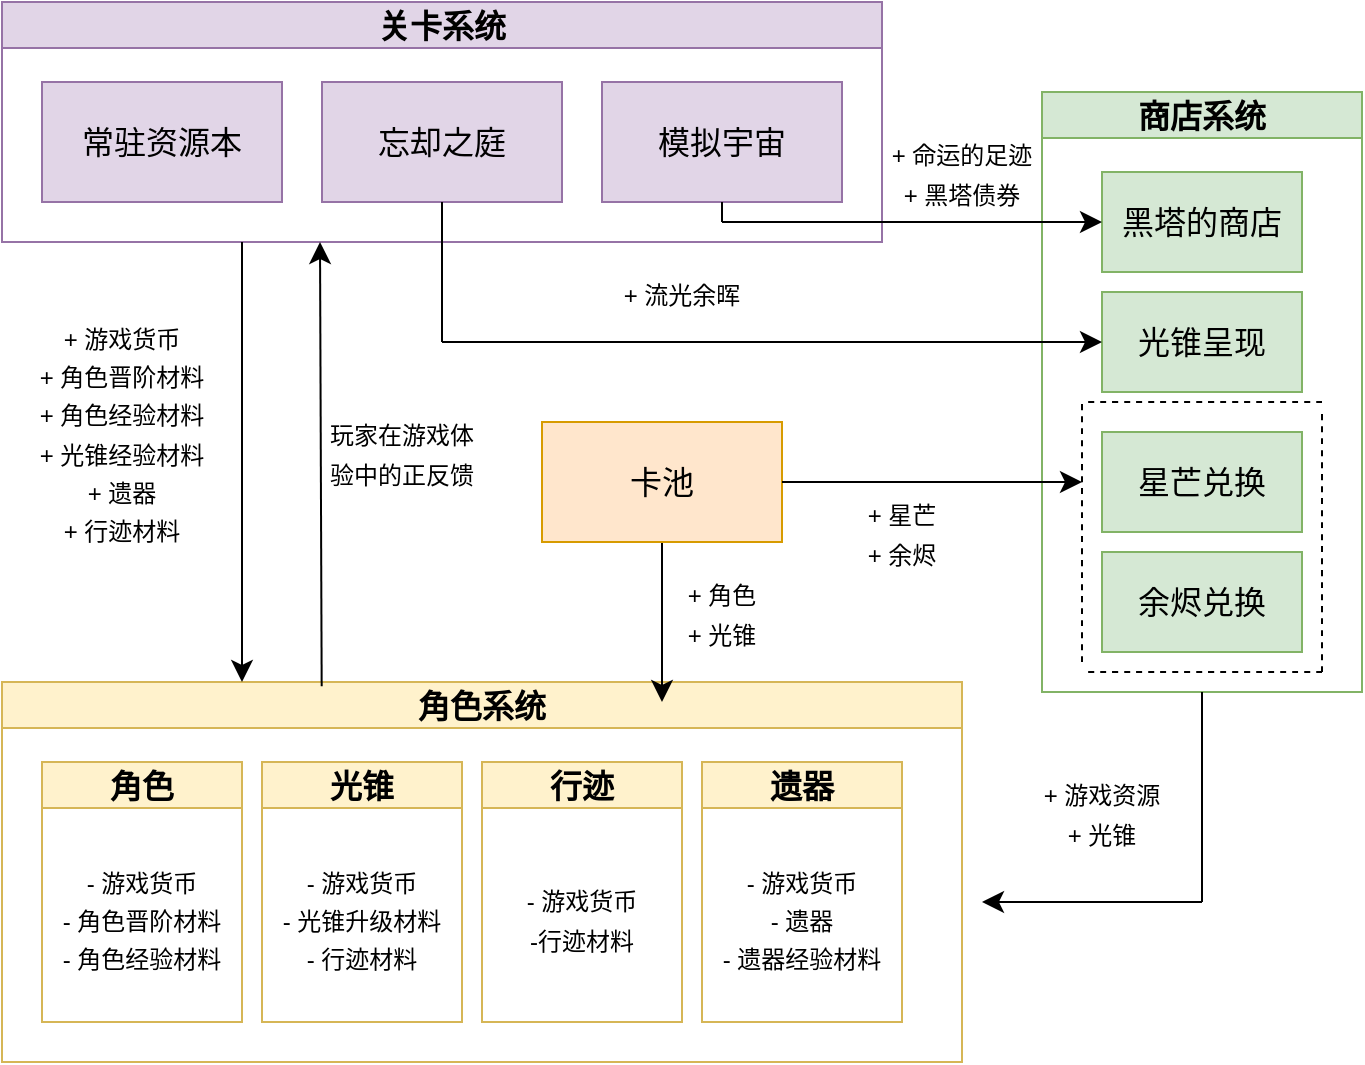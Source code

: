 <mxfile version="21.6.1" type="device">
  <diagram name="第 1 页" id="4NOU7wdEWxm20PrpenoO">
    <mxGraphModel dx="1312" dy="883" grid="1" gridSize="10" guides="1" tooltips="1" connect="1" arrows="1" fold="1" page="0" pageScale="1" pageWidth="1169" pageHeight="1654" math="0" shadow="0">
      <root>
        <mxCell id="0" />
        <mxCell id="1" parent="0" />
        <mxCell id="iYvYhVMVUZi9X2GfowWt-1" value="关卡系统" style="swimlane;whiteSpace=wrap;html=1;fontSize=16;fillColor=#e1d5e7;strokeColor=#9673a6;" parent="1" vertex="1">
          <mxGeometry x="-40" width="440" height="120" as="geometry" />
        </mxCell>
        <mxCell id="zfapHkokgW_8U24ElMoX-3" value="常驻资源本" style="rounded=0;whiteSpace=wrap;html=1;fontSize=16;fillColor=#e1d5e7;strokeColor=#9673a6;" vertex="1" parent="iYvYhVMVUZi9X2GfowWt-1">
          <mxGeometry x="20" y="40" width="120" height="60" as="geometry" />
        </mxCell>
        <mxCell id="zfapHkokgW_8U24ElMoX-6" value="忘却之庭" style="rounded=0;whiteSpace=wrap;html=1;fontSize=16;fillColor=#e1d5e7;strokeColor=#9673a6;" vertex="1" parent="iYvYhVMVUZi9X2GfowWt-1">
          <mxGeometry x="160" y="40" width="120" height="60" as="geometry" />
        </mxCell>
        <mxCell id="zfapHkokgW_8U24ElMoX-2" value="模拟宇宙" style="rounded=0;whiteSpace=wrap;html=1;fontSize=16;fillColor=#e1d5e7;strokeColor=#9673a6;" vertex="1" parent="iYvYhVMVUZi9X2GfowWt-1">
          <mxGeometry x="300" y="40" width="120" height="60" as="geometry" />
        </mxCell>
        <mxCell id="zfapHkokgW_8U24ElMoX-11" value="角色系统" style="swimlane;whiteSpace=wrap;html=1;fontSize=16;fillColor=#fff2cc;strokeColor=#d6b656;" vertex="1" parent="1">
          <mxGeometry x="-40" y="340" width="480" height="190" as="geometry" />
        </mxCell>
        <mxCell id="zfapHkokgW_8U24ElMoX-22" value="角色" style="swimlane;whiteSpace=wrap;html=1;fontSize=16;fillColor=#fff2cc;strokeColor=#d6b656;" vertex="1" parent="zfapHkokgW_8U24ElMoX-11">
          <mxGeometry x="20" y="40" width="100" height="130" as="geometry" />
        </mxCell>
        <mxCell id="zfapHkokgW_8U24ElMoX-84" value="&lt;font style=&quot;font-size: 12px;&quot;&gt;- 游戏货币&lt;br&gt;- 角色晋阶材料&lt;br style=&quot;border-color: var(--border-color);&quot;&gt;- 角色经验材料&lt;/font&gt;" style="text;html=1;strokeColor=none;fillColor=none;align=center;verticalAlign=middle;whiteSpace=wrap;rounded=0;fontSize=16;" vertex="1" parent="zfapHkokgW_8U24ElMoX-22">
          <mxGeometry y="25" width="100" height="105" as="geometry" />
        </mxCell>
        <mxCell id="zfapHkokgW_8U24ElMoX-27" value="光锥" style="swimlane;whiteSpace=wrap;html=1;fontSize=16;fillColor=#fff2cc;strokeColor=#d6b656;" vertex="1" parent="zfapHkokgW_8U24ElMoX-11">
          <mxGeometry x="130" y="40" width="100" height="130" as="geometry" />
        </mxCell>
        <mxCell id="zfapHkokgW_8U24ElMoX-28" value="&lt;span style=&quot;font-size: 12px;&quot;&gt;- 游戏货币&lt;br&gt;- 光锥升级材料&lt;br&gt;- 行迹材料&lt;br&gt;&lt;/span&gt;" style="text;html=1;strokeColor=none;fillColor=none;align=center;verticalAlign=middle;whiteSpace=wrap;rounded=0;fontSize=16;" vertex="1" parent="zfapHkokgW_8U24ElMoX-27">
          <mxGeometry y="25" width="100" height="105" as="geometry" />
        </mxCell>
        <mxCell id="zfapHkokgW_8U24ElMoX-77" value="遗器" style="swimlane;whiteSpace=wrap;html=1;fontSize=16;fillColor=#fff2cc;strokeColor=#d6b656;" vertex="1" parent="zfapHkokgW_8U24ElMoX-11">
          <mxGeometry x="350" y="40" width="100" height="130" as="geometry" />
        </mxCell>
        <mxCell id="zfapHkokgW_8U24ElMoX-79" value="&lt;div style=&quot;&quot;&gt;&lt;span style=&quot;font-size: 12px; background-color: initial;&quot;&gt;- 游戏货币&lt;/span&gt;&lt;/div&gt;&lt;div style=&quot;&quot;&gt;&lt;span style=&quot;font-size: 12px; background-color: initial;&quot;&gt;- 遗器&lt;/span&gt;&lt;/div&gt;&lt;div style=&quot;&quot;&gt;&lt;span style=&quot;font-size: 12px; background-color: initial;&quot;&gt;- 遗器经验材料&lt;/span&gt;&lt;/div&gt;" style="text;html=1;strokeColor=none;fillColor=none;align=center;verticalAlign=middle;whiteSpace=wrap;rounded=0;fontSize=16;" vertex="1" parent="zfapHkokgW_8U24ElMoX-77">
          <mxGeometry y="25" width="100" height="105" as="geometry" />
        </mxCell>
        <mxCell id="zfapHkokgW_8U24ElMoX-73" value="行迹" style="swimlane;whiteSpace=wrap;html=1;fontSize=16;fillColor=#fff2cc;strokeColor=#d6b656;" vertex="1" parent="zfapHkokgW_8U24ElMoX-11">
          <mxGeometry x="240" y="40" width="100" height="130" as="geometry" />
        </mxCell>
        <mxCell id="zfapHkokgW_8U24ElMoX-74" value="&lt;font style=&quot;font-size: 12px;&quot;&gt;- 游戏货币&lt;br&gt;-行迹材料&lt;br&gt;&lt;/font&gt;" style="text;html=1;strokeColor=none;fillColor=none;align=center;verticalAlign=middle;whiteSpace=wrap;rounded=0;fontSize=16;" vertex="1" parent="zfapHkokgW_8U24ElMoX-73">
          <mxGeometry y="25" width="100" height="105" as="geometry" />
        </mxCell>
        <mxCell id="zfapHkokgW_8U24ElMoX-18" value="&lt;font style=&quot;font-size: 12px;&quot;&gt;+ 游戏货币&lt;br&gt;+ 角色晋阶材料&lt;br&gt;+ 角色经验材料&lt;br&gt;+ 光锥经验材料&lt;br style=&quot;border-color: var(--border-color);&quot;&gt;+ 遗器&lt;br&gt;+ 行迹材料&lt;br&gt;&lt;/font&gt;" style="text;html=1;strokeColor=none;fillColor=none;align=center;verticalAlign=middle;whiteSpace=wrap;rounded=0;fontSize=16;" vertex="1" parent="1">
          <mxGeometry x="-30" y="130" width="100" height="170" as="geometry" />
        </mxCell>
        <mxCell id="zfapHkokgW_8U24ElMoX-37" value="商店系统" style="swimlane;whiteSpace=wrap;html=1;fontSize=16;fillColor=#d5e8d4;strokeColor=#82b366;" vertex="1" parent="1">
          <mxGeometry x="480" y="45" width="160" height="300" as="geometry" />
        </mxCell>
        <mxCell id="zfapHkokgW_8U24ElMoX-38" value="黑塔的商店" style="rounded=0;whiteSpace=wrap;html=1;fontSize=16;fillColor=#d5e8d4;strokeColor=#82b366;" vertex="1" parent="zfapHkokgW_8U24ElMoX-37">
          <mxGeometry x="30" y="40" width="100" height="50" as="geometry" />
        </mxCell>
        <mxCell id="zfapHkokgW_8U24ElMoX-39" value="光锥呈现" style="rounded=0;whiteSpace=wrap;html=1;fontSize=16;fillColor=#d5e8d4;strokeColor=#82b366;" vertex="1" parent="zfapHkokgW_8U24ElMoX-37">
          <mxGeometry x="30" y="100" width="100" height="50" as="geometry" />
        </mxCell>
        <mxCell id="zfapHkokgW_8U24ElMoX-43" value="星芒兑换" style="rounded=0;whiteSpace=wrap;html=1;fontSize=16;fillColor=#d5e8d4;strokeColor=#82b366;" vertex="1" parent="zfapHkokgW_8U24ElMoX-37">
          <mxGeometry x="30" y="170" width="100" height="50" as="geometry" />
        </mxCell>
        <mxCell id="zfapHkokgW_8U24ElMoX-44" value="余烬兑换" style="rounded=0;whiteSpace=wrap;html=1;fontSize=16;fillColor=#d5e8d4;strokeColor=#82b366;" vertex="1" parent="zfapHkokgW_8U24ElMoX-37">
          <mxGeometry x="30" y="230" width="100" height="50" as="geometry" />
        </mxCell>
        <mxCell id="zfapHkokgW_8U24ElMoX-87" value="" style="group" vertex="1" connectable="0" parent="zfapHkokgW_8U24ElMoX-37">
          <mxGeometry x="20" y="160" width="120" height="130" as="geometry" />
        </mxCell>
        <mxCell id="zfapHkokgW_8U24ElMoX-48" value="" style="endArrow=none;dashed=1;html=1;rounded=0;fontSize=12;startSize=8;endSize=8;curved=1;" edge="1" parent="zfapHkokgW_8U24ElMoX-87">
          <mxGeometry width="50" height="50" relative="1" as="geometry">
            <mxPoint x="120" y="130" as="sourcePoint" />
            <mxPoint x="120" as="targetPoint" />
          </mxGeometry>
        </mxCell>
        <mxCell id="zfapHkokgW_8U24ElMoX-50" value="" style="endArrow=none;dashed=1;html=1;rounded=0;fontSize=12;startSize=8;endSize=8;curved=1;" edge="1" parent="zfapHkokgW_8U24ElMoX-87">
          <mxGeometry width="50" height="50" relative="1" as="geometry">
            <mxPoint x="120" y="130" as="sourcePoint" />
            <mxPoint y="130" as="targetPoint" />
          </mxGeometry>
        </mxCell>
        <mxCell id="zfapHkokgW_8U24ElMoX-53" style="edgeStyle=none;curved=1;rounded=0;orthogonalLoop=1;jettySize=auto;html=1;exitX=0.5;exitY=1;exitDx=0;exitDy=0;fontSize=12;startSize=8;endSize=8;" edge="1" parent="1" source="zfapHkokgW_8U24ElMoX-45">
          <mxGeometry relative="1" as="geometry">
            <mxPoint x="290" y="350" as="targetPoint" />
          </mxGeometry>
        </mxCell>
        <mxCell id="zfapHkokgW_8U24ElMoX-45" value="卡池" style="whiteSpace=wrap;html=1;fontSize=16;fillColor=#ffe6cc;strokeColor=#d79b00;" vertex="1" parent="1">
          <mxGeometry x="230" y="210" width="120" height="60" as="geometry" />
        </mxCell>
        <mxCell id="zfapHkokgW_8U24ElMoX-47" value="" style="endArrow=none;dashed=1;html=1;rounded=0;fontSize=12;startSize=8;endSize=8;curved=1;" edge="1" parent="1">
          <mxGeometry width="50" height="50" relative="1" as="geometry">
            <mxPoint x="500" y="330" as="sourcePoint" />
            <mxPoint x="500" y="200" as="targetPoint" />
          </mxGeometry>
        </mxCell>
        <mxCell id="zfapHkokgW_8U24ElMoX-49" value="" style="endArrow=none;dashed=1;html=1;rounded=0;fontSize=12;startSize=8;endSize=8;curved=1;" edge="1" parent="1">
          <mxGeometry width="50" height="50" relative="1" as="geometry">
            <mxPoint x="620" y="200" as="sourcePoint" />
            <mxPoint x="500" y="200" as="targetPoint" />
          </mxGeometry>
        </mxCell>
        <mxCell id="zfapHkokgW_8U24ElMoX-52" value="" style="endArrow=classic;html=1;rounded=0;fontSize=12;startSize=8;endSize=8;curved=1;exitX=1;exitY=0.5;exitDx=0;exitDy=0;" edge="1" parent="1" source="zfapHkokgW_8U24ElMoX-45">
          <mxGeometry width="50" height="50" relative="1" as="geometry">
            <mxPoint x="420" y="210" as="sourcePoint" />
            <mxPoint x="500" y="240" as="targetPoint" />
          </mxGeometry>
        </mxCell>
        <mxCell id="zfapHkokgW_8U24ElMoX-54" value="" style="endArrow=none;html=1;rounded=0;fontSize=12;startSize=8;endSize=8;curved=1;entryX=0.5;entryY=1;entryDx=0;entryDy=0;" edge="1" parent="1" target="zfapHkokgW_8U24ElMoX-2">
          <mxGeometry width="50" height="50" relative="1" as="geometry">
            <mxPoint x="320" y="110" as="sourcePoint" />
            <mxPoint x="400" y="210" as="targetPoint" />
          </mxGeometry>
        </mxCell>
        <mxCell id="zfapHkokgW_8U24ElMoX-56" value="" style="endArrow=classic;html=1;rounded=0;fontSize=12;startSize=8;endSize=8;curved=1;entryX=0;entryY=0.5;entryDx=0;entryDy=0;" edge="1" parent="1" target="zfapHkokgW_8U24ElMoX-38">
          <mxGeometry width="50" height="50" relative="1" as="geometry">
            <mxPoint x="320" y="110" as="sourcePoint" />
            <mxPoint x="460" y="110" as="targetPoint" />
          </mxGeometry>
        </mxCell>
        <mxCell id="zfapHkokgW_8U24ElMoX-62" value="" style="endArrow=classic;html=1;rounded=0;fontSize=12;startSize=8;endSize=8;curved=1;entryX=0;entryY=0.5;entryDx=0;entryDy=0;" edge="1" parent="1" target="zfapHkokgW_8U24ElMoX-39">
          <mxGeometry width="50" height="50" relative="1" as="geometry">
            <mxPoint x="180" y="170" as="sourcePoint" />
            <mxPoint x="320" y="70" as="targetPoint" />
          </mxGeometry>
        </mxCell>
        <mxCell id="zfapHkokgW_8U24ElMoX-63" value="" style="endArrow=none;html=1;rounded=0;fontSize=12;startSize=8;endSize=8;curved=1;exitX=0.5;exitY=1;exitDx=0;exitDy=0;" edge="1" parent="1" source="zfapHkokgW_8U24ElMoX-6">
          <mxGeometry width="50" height="50" relative="1" as="geometry">
            <mxPoint x="190" y="100" as="sourcePoint" />
            <mxPoint x="180" y="170" as="targetPoint" />
          </mxGeometry>
        </mxCell>
        <mxCell id="zfapHkokgW_8U24ElMoX-64" value="" style="endArrow=classic;html=1;rounded=0;fontSize=12;startSize=8;endSize=8;curved=1;" edge="1" parent="1">
          <mxGeometry width="50" height="50" relative="1" as="geometry">
            <mxPoint x="560" y="450" as="sourcePoint" />
            <mxPoint x="450" y="450" as="targetPoint" />
          </mxGeometry>
        </mxCell>
        <mxCell id="zfapHkokgW_8U24ElMoX-65" value="" style="endArrow=none;html=1;rounded=0;fontSize=12;startSize=8;endSize=8;curved=1;entryX=0.5;entryY=1;entryDx=0;entryDy=0;" edge="1" parent="1" target="zfapHkokgW_8U24ElMoX-37">
          <mxGeometry width="50" height="50" relative="1" as="geometry">
            <mxPoint x="560" y="450" as="sourcePoint" />
            <mxPoint x="460" y="230" as="targetPoint" />
          </mxGeometry>
        </mxCell>
        <mxCell id="zfapHkokgW_8U24ElMoX-67" value="&lt;font style=&quot;font-size: 12px;&quot;&gt;玩家在游戏体验中的正反馈&lt;/font&gt;" style="text;html=1;strokeColor=none;fillColor=none;align=center;verticalAlign=middle;whiteSpace=wrap;rounded=0;fontSize=16;" vertex="1" parent="1">
          <mxGeometry x="120" y="180" width="80" height="90" as="geometry" />
        </mxCell>
        <mxCell id="zfapHkokgW_8U24ElMoX-71" value="" style="endArrow=classic;html=1;rounded=0;fontSize=12;startSize=8;endSize=8;curved=1;exitX=0.333;exitY=0.011;exitDx=0;exitDy=0;exitPerimeter=0;" edge="1" parent="1" source="zfapHkokgW_8U24ElMoX-11">
          <mxGeometry width="50" height="50" relative="1" as="geometry">
            <mxPoint x="140" y="280" as="sourcePoint" />
            <mxPoint x="119" y="120" as="targetPoint" />
          </mxGeometry>
        </mxCell>
        <mxCell id="zfapHkokgW_8U24ElMoX-72" value="" style="endArrow=classic;html=1;rounded=0;fontSize=12;startSize=8;endSize=8;curved=1;entryX=0.25;entryY=0;entryDx=0;entryDy=0;" edge="1" parent="1" target="zfapHkokgW_8U24ElMoX-11">
          <mxGeometry width="50" height="50" relative="1" as="geometry">
            <mxPoint x="80" y="120" as="sourcePoint" />
            <mxPoint x="190" y="230" as="targetPoint" />
          </mxGeometry>
        </mxCell>
        <mxCell id="zfapHkokgW_8U24ElMoX-80" value="&lt;span style=&quot;font-size: 12px;&quot;&gt;+ 角色&lt;br&gt;+ 光锥&lt;br&gt;&lt;/span&gt;" style="text;html=1;strokeColor=none;fillColor=none;align=center;verticalAlign=middle;whiteSpace=wrap;rounded=0;fontSize=16;" vertex="1" parent="1">
          <mxGeometry x="280" y="290" width="80" height="30" as="geometry" />
        </mxCell>
        <mxCell id="zfapHkokgW_8U24ElMoX-81" value="&lt;span style=&quot;font-size: 12px;&quot;&gt;+ 星芒&lt;br&gt;+ 余烬&lt;br&gt;&lt;/span&gt;" style="text;html=1;strokeColor=none;fillColor=none;align=center;verticalAlign=middle;whiteSpace=wrap;rounded=0;fontSize=16;" vertex="1" parent="1">
          <mxGeometry x="370" y="250" width="80" height="30" as="geometry" />
        </mxCell>
        <mxCell id="zfapHkokgW_8U24ElMoX-83" value="&lt;span style=&quot;font-size: 12px;&quot;&gt;+ 游戏资源&lt;br&gt;+ 光锥&lt;br&gt;&lt;/span&gt;" style="text;html=1;strokeColor=none;fillColor=none;align=center;verticalAlign=middle;whiteSpace=wrap;rounded=0;fontSize=16;" vertex="1" parent="1">
          <mxGeometry x="470" y="390" width="80" height="30" as="geometry" />
        </mxCell>
        <mxCell id="zfapHkokgW_8U24ElMoX-86" value="&lt;span style=&quot;font-size: 12px;&quot;&gt;+ 流光余晖&lt;br&gt;&lt;/span&gt;" style="text;html=1;strokeColor=none;fillColor=none;align=center;verticalAlign=middle;whiteSpace=wrap;rounded=0;fontSize=16;" vertex="1" parent="1">
          <mxGeometry x="260" y="130" width="80" height="30" as="geometry" />
        </mxCell>
        <mxCell id="zfapHkokgW_8U24ElMoX-88" value="&lt;span style=&quot;font-size: 12px;&quot;&gt;+ 命运的足迹&lt;br&gt;+ 黑塔债券&lt;br&gt;&lt;/span&gt;" style="text;html=1;strokeColor=none;fillColor=none;align=center;verticalAlign=middle;whiteSpace=wrap;rounded=0;fontSize=16;" vertex="1" parent="1">
          <mxGeometry x="400" y="70" width="80" height="30" as="geometry" />
        </mxCell>
      </root>
    </mxGraphModel>
  </diagram>
</mxfile>
